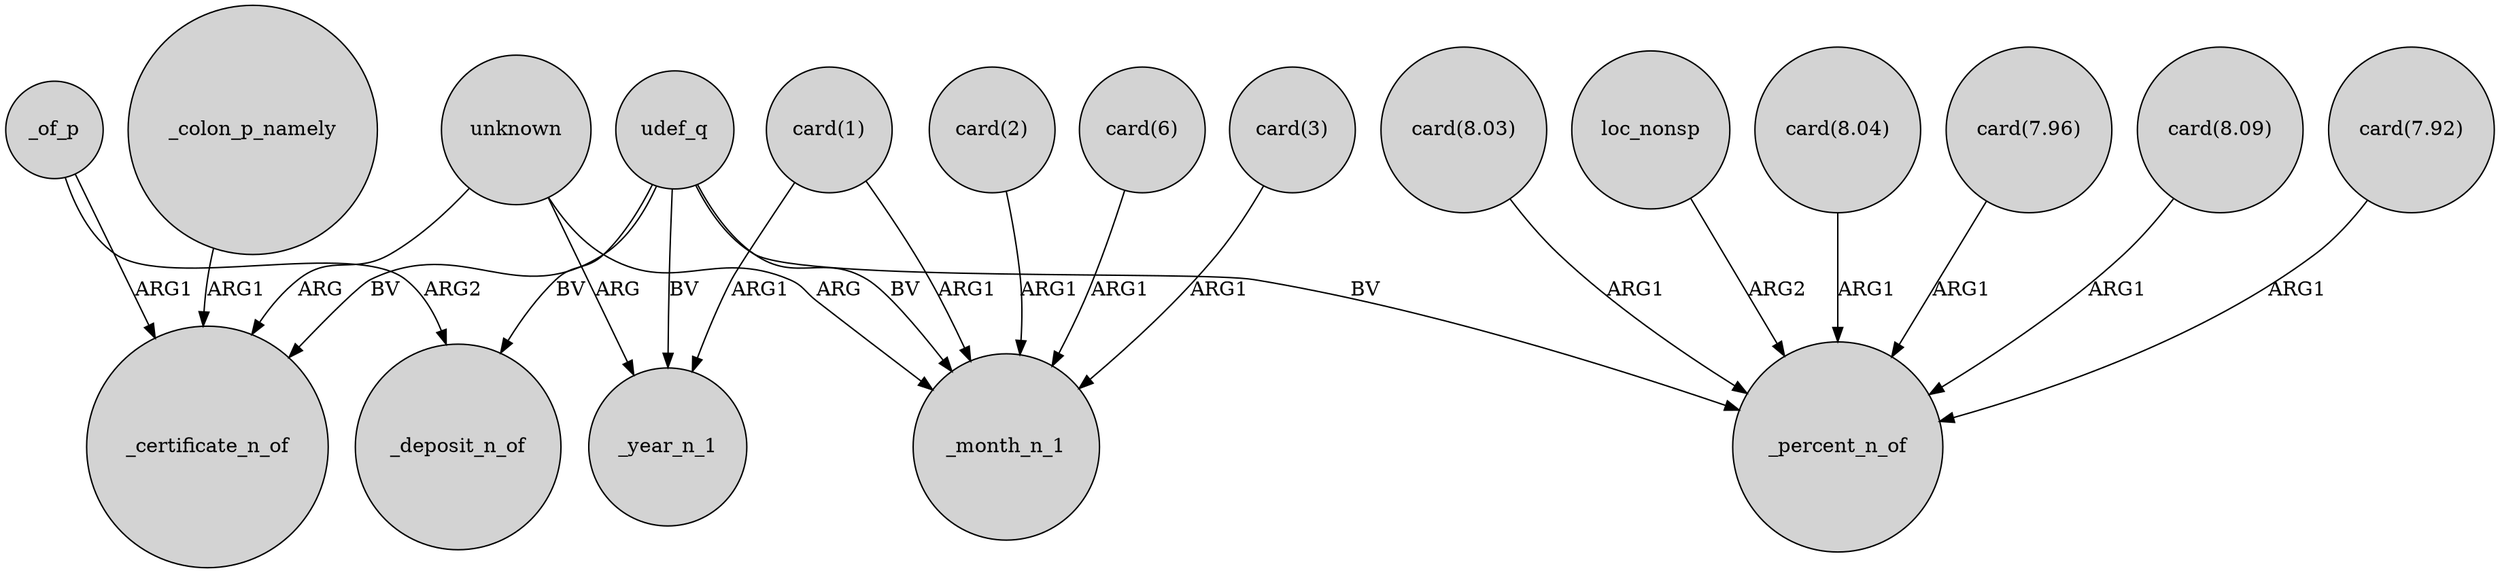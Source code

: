 digraph {
	node [shape=circle style=filled]
	unknown -> _certificate_n_of [label=ARG]
	"card(2)" -> _month_n_1 [label=ARG1]
	"card(8.03)" -> _percent_n_of [label=ARG1]
	"card(1)" -> _month_n_1 [label=ARG1]
	udef_q -> _certificate_n_of [label=BV]
	_of_p -> _certificate_n_of [label=ARG1]
	unknown -> _year_n_1 [label=ARG]
	udef_q -> _month_n_1 [label=BV]
	udef_q -> _deposit_n_of [label=BV]
	unknown -> _month_n_1 [label=ARG]
	loc_nonsp -> _percent_n_of [label=ARG2]
	"card(8.04)" -> _percent_n_of [label=ARG1]
	_of_p -> _deposit_n_of [label=ARG2]
	"card(7.96)" -> _percent_n_of [label=ARG1]
	"card(8.09)" -> _percent_n_of [label=ARG1]
	_colon_p_namely -> _certificate_n_of [label=ARG1]
	"card(1)" -> _year_n_1 [label=ARG1]
	udef_q -> _year_n_1 [label=BV]
	udef_q -> _percent_n_of [label=BV]
	"card(6)" -> _month_n_1 [label=ARG1]
	"card(3)" -> _month_n_1 [label=ARG1]
	"card(7.92)" -> _percent_n_of [label=ARG1]
}
